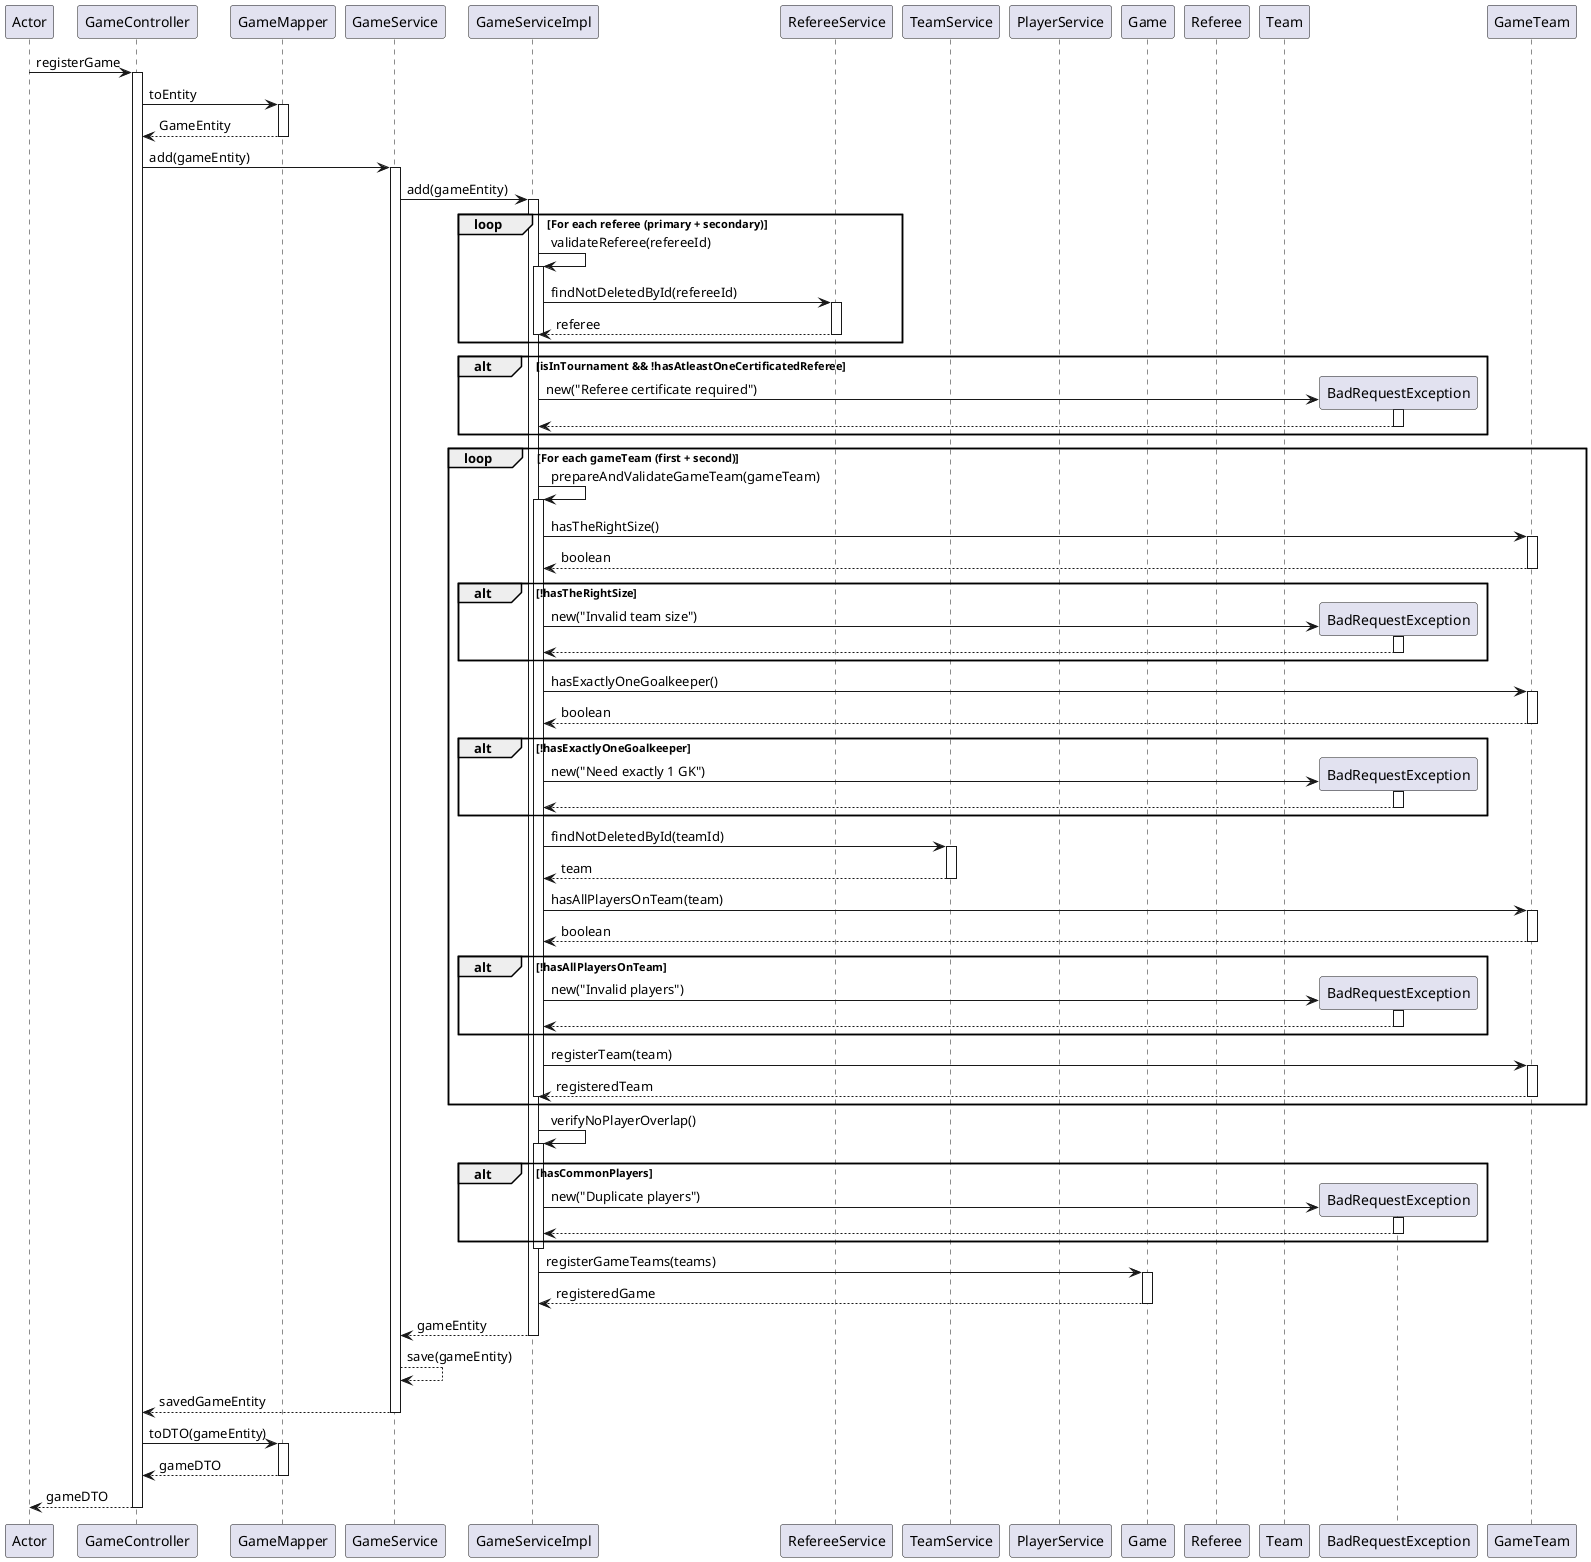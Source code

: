 @startuml
participant Actor
participant GameController
participant GameMapper
participant GameService
participant GameServiceImpl
participant RefereeService
participant TeamService
participant PlayerService
participant Game
participant Referee
participant Team

Actor -> GameController: registerGame
activate GameController

GameController -> GameMapper: toEntity
activate GameMapper
GameMapper --> GameController: GameEntity
deactivate GameMapper

GameController -> GameService: add(gameEntity)
activate GameService

GameService -> GameServiceImpl: add(gameEntity)
activate GameServiceImpl

loop For each referee (primary + secondary)
    GameServiceImpl -> GameServiceImpl: validateReferee(refereeId)
    activate GameServiceImpl

    GameServiceImpl -> RefereeService: findNotDeletedById(refereeId)
    activate RefereeService
    RefereeService --> GameServiceImpl: referee
    deactivate RefereeService

    deactivate GameServiceImpl
end

alt isInTournament && !hasAtleastOneCertificatedReferee
        create BadRequestException
        GameServiceImpl -> BadRequestException: new("Referee certificate required")
        activate BadRequestException
        BadRequestException --> GameServiceImpl
        deactivate BadRequestException
end

loop For each gameTeam (first + second)
    GameServiceImpl -> GameServiceImpl: prepareAndValidateGameTeam(gameTeam)
    activate GameServiceImpl

    GameServiceImpl -> GameTeam: hasTheRightSize()
    activate GameTeam
    GameTeam --> GameServiceImpl: boolean
    deactivate GameTeam

    alt !hasTheRightSize
        create BadRequestException
        GameServiceImpl -> BadRequestException: new("Invalid team size")
        activate BadRequestException
        BadRequestException --> GameServiceImpl
        deactivate BadRequestException
    end

    GameServiceImpl -> GameTeam: hasExactlyOneGoalkeeper()
    activate GameTeam
    GameTeam --> GameServiceImpl: boolean
    deactivate GameTeam

    alt !hasExactlyOneGoalkeeper
        create BadRequestException
        GameServiceImpl -> BadRequestException: new("Need exactly 1 GK")
        activate BadRequestException
        BadRequestException --> GameServiceImpl
        deactivate BadRequestException
    end

    GameServiceImpl -> TeamService: findNotDeletedById(teamId)
    activate TeamService
    TeamService --> GameServiceImpl: team
    deactivate TeamService

    GameServiceImpl -> GameTeam: hasAllPlayersOnTeam(team)
    activate GameTeam
    GameTeam --> GameServiceImpl: boolean
    deactivate GameTeam

    alt !hasAllPlayersOnTeam
        create BadRequestException
        GameServiceImpl -> BadRequestException: new("Invalid players")
        activate BadRequestException
        BadRequestException --> GameServiceImpl
        deactivate BadRequestException
    end

    GameServiceImpl -> GameTeam: registerTeam(team)
    activate GameTeam
    GameTeam --> GameServiceImpl: registeredTeam
    deactivate GameTeam

    deactivate GameServiceImpl
end

GameServiceImpl -> GameServiceImpl: verifyNoPlayerOverlap()
activate GameServiceImpl

alt hasCommonPlayers
    create BadRequestException
    GameServiceImpl -> BadRequestException: new("Duplicate players")
    activate BadRequestException
    BadRequestException --> GameServiceImpl
    deactivate BadRequestException
end

deactivate GameServiceImpl

GameServiceImpl -> Game: registerGameTeams(teams)
activate Game
Game --> GameServiceImpl: registeredGame
deactivate Game

GameServiceImpl --> GameService: gameEntity
deactivate GameServiceImpl

GameService --> GameService : save(gameEntity)
GameService --> GameController: savedGameEntity
deactivate GameService

GameController -> GameMapper: toDTO(gameEntity)
activate GameMapper
GameMapper --> GameController: gameDTO
deactivate GameMapper

GameController --> Actor: gameDTO
deactivate GameController

@enduml
